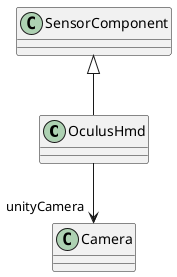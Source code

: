 @startuml
class OculusHmd {
}
SensorComponent <|-- OculusHmd
OculusHmd --> "unityCamera" Camera
@enduml
